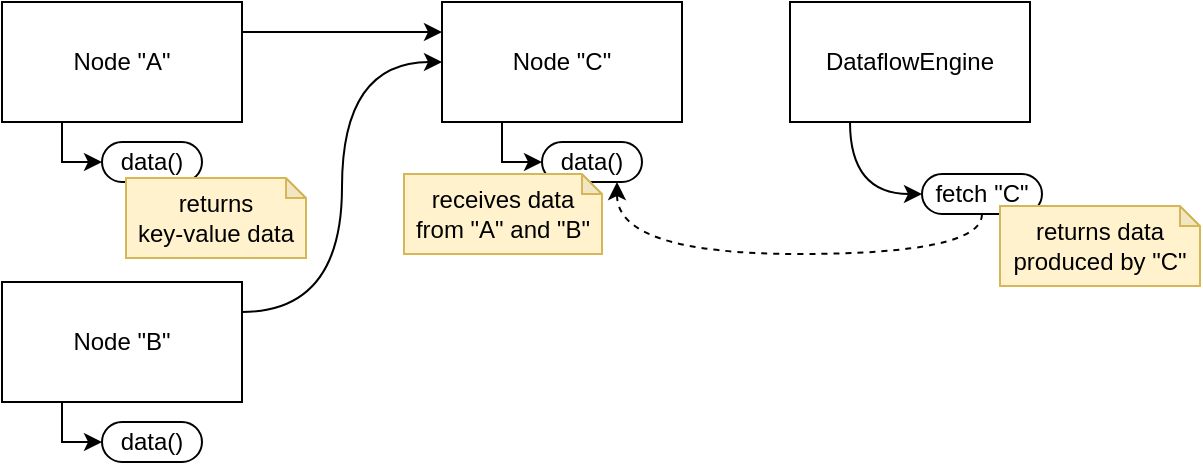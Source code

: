 <mxfile version="22.0.2" type="device">
  <diagram name="page-1" id="nTteX_-L-bd6lsjCAH_5">
    <mxGraphModel dx="863" dy="505" grid="1" gridSize="10" guides="1" tooltips="1" connect="1" arrows="1" fold="1" page="1" pageScale="1" pageWidth="827" pageHeight="1169" math="0" shadow="0">
      <root>
        <mxCell id="0" />
        <mxCell id="1" parent="0" />
        <mxCell id="yS1XHHeHJa0qI2F8gzZG-2" style="edgeStyle=orthogonalEdgeStyle;rounded=0;orthogonalLoop=1;jettySize=auto;html=1;exitX=1;exitY=0.25;exitDx=0;exitDy=0;entryX=0;entryY=0.25;entryDx=0;entryDy=0;curved=1;" edge="1" parent="1" source="0EIq4OgII-BHYrVc7AHv-1" target="z7vC7oLisWLh9jTTofFt-3">
          <mxGeometry relative="1" as="geometry" />
        </mxCell>
        <mxCell id="yS1XHHeHJa0qI2F8gzZG-5" style="edgeStyle=orthogonalEdgeStyle;rounded=0;orthogonalLoop=1;jettySize=auto;html=1;exitX=0.25;exitY=1;exitDx=0;exitDy=0;entryX=0;entryY=0.5;entryDx=0;entryDy=0;" edge="1" parent="1" source="0EIq4OgII-BHYrVc7AHv-1" target="yS1XHHeHJa0qI2F8gzZG-4">
          <mxGeometry relative="1" as="geometry">
            <Array as="points">
              <mxPoint x="50" y="100" />
            </Array>
          </mxGeometry>
        </mxCell>
        <mxCell id="0EIq4OgII-BHYrVc7AHv-1" value="Node &quot;A&quot;" style="rounded=0;whiteSpace=wrap;html=1;" parent="1" vertex="1">
          <mxGeometry x="20" y="20" width="120" height="60" as="geometry" />
        </mxCell>
        <mxCell id="yS1XHHeHJa0qI2F8gzZG-7" style="edgeStyle=orthogonalEdgeStyle;rounded=0;orthogonalLoop=1;jettySize=auto;html=1;exitX=0.25;exitY=1;exitDx=0;exitDy=0;entryX=0;entryY=0.5;entryDx=0;entryDy=0;" edge="1" parent="1" source="z7vC7oLisWLh9jTTofFt-3" target="yS1XHHeHJa0qI2F8gzZG-6">
          <mxGeometry relative="1" as="geometry">
            <Array as="points">
              <mxPoint x="270" y="100" />
            </Array>
          </mxGeometry>
        </mxCell>
        <mxCell id="z7vC7oLisWLh9jTTofFt-3" value="Node &quot;C&quot;" style="rounded=0;whiteSpace=wrap;html=1;" parent="1" vertex="1">
          <mxGeometry x="240" y="20" width="120" height="60" as="geometry" />
        </mxCell>
        <mxCell id="yS1XHHeHJa0qI2F8gzZG-3" style="edgeStyle=orthogonalEdgeStyle;rounded=0;orthogonalLoop=1;jettySize=auto;html=1;exitX=1;exitY=0.25;exitDx=0;exitDy=0;entryX=0;entryY=0.5;entryDx=0;entryDy=0;curved=1;strokeWidth=1;" edge="1" parent="1" source="yS1XHHeHJa0qI2F8gzZG-1" target="z7vC7oLisWLh9jTTofFt-3">
          <mxGeometry relative="1" as="geometry" />
        </mxCell>
        <mxCell id="yS1XHHeHJa0qI2F8gzZG-9" style="edgeStyle=orthogonalEdgeStyle;rounded=0;orthogonalLoop=1;jettySize=auto;html=1;exitX=0.25;exitY=1;exitDx=0;exitDy=0;entryX=0;entryY=0.5;entryDx=0;entryDy=0;" edge="1" parent="1" source="yS1XHHeHJa0qI2F8gzZG-1" target="yS1XHHeHJa0qI2F8gzZG-8">
          <mxGeometry relative="1" as="geometry">
            <Array as="points">
              <mxPoint x="50" y="240" />
            </Array>
          </mxGeometry>
        </mxCell>
        <mxCell id="yS1XHHeHJa0qI2F8gzZG-1" value="Node &quot;B&quot;" style="rounded=0;whiteSpace=wrap;html=1;" vertex="1" parent="1">
          <mxGeometry x="20" y="160" width="120" height="60" as="geometry" />
        </mxCell>
        <mxCell id="yS1XHHeHJa0qI2F8gzZG-4" value="data()" style="rounded=1;whiteSpace=wrap;html=1;arcSize=50;" vertex="1" parent="1">
          <mxGeometry x="70" y="90" width="50" height="20" as="geometry" />
        </mxCell>
        <mxCell id="yS1XHHeHJa0qI2F8gzZG-6" value="data()" style="rounded=1;whiteSpace=wrap;html=1;arcSize=50;" vertex="1" parent="1">
          <mxGeometry x="290" y="90" width="50" height="20" as="geometry" />
        </mxCell>
        <mxCell id="yS1XHHeHJa0qI2F8gzZG-8" value="data()" style="rounded=1;whiteSpace=wrap;html=1;arcSize=50;" vertex="1" parent="1">
          <mxGeometry x="70" y="230" width="50" height="20" as="geometry" />
        </mxCell>
        <mxCell id="yS1XHHeHJa0qI2F8gzZG-10" value="returns&lt;br&gt;key-value data" style="shape=note;whiteSpace=wrap;html=1;backgroundOutline=1;darkOpacity=0.05;size=10;fillColor=#fff2cc;strokeColor=#d6b656;" vertex="1" parent="1">
          <mxGeometry x="82" y="108" width="90" height="40" as="geometry" />
        </mxCell>
        <mxCell id="yS1XHHeHJa0qI2F8gzZG-11" value="receives data from &quot;A&quot; and &quot;B&quot;" style="shape=note;whiteSpace=wrap;html=1;backgroundOutline=1;darkOpacity=0.05;size=10;fillColor=#fff2cc;strokeColor=#d6b656;" vertex="1" parent="1">
          <mxGeometry x="221" y="106" width="99" height="40" as="geometry" />
        </mxCell>
        <mxCell id="yS1XHHeHJa0qI2F8gzZG-15" style="edgeStyle=orthogonalEdgeStyle;rounded=0;orthogonalLoop=1;jettySize=auto;html=1;exitX=0.25;exitY=1;exitDx=0;exitDy=0;entryX=0;entryY=0.5;entryDx=0;entryDy=0;curved=1;" edge="1" parent="1" source="yS1XHHeHJa0qI2F8gzZG-13" target="yS1XHHeHJa0qI2F8gzZG-14">
          <mxGeometry relative="1" as="geometry" />
        </mxCell>
        <mxCell id="yS1XHHeHJa0qI2F8gzZG-13" value="DataflowEngine" style="rounded=0;whiteSpace=wrap;html=1;" vertex="1" parent="1">
          <mxGeometry x="414" y="20" width="120" height="60" as="geometry" />
        </mxCell>
        <mxCell id="yS1XHHeHJa0qI2F8gzZG-16" style="edgeStyle=orthogonalEdgeStyle;rounded=0;orthogonalLoop=1;jettySize=auto;html=1;exitX=0.5;exitY=1;exitDx=0;exitDy=0;entryX=0.75;entryY=1;entryDx=0;entryDy=0;curved=1;dashed=1;" edge="1" parent="1" source="yS1XHHeHJa0qI2F8gzZG-14" target="yS1XHHeHJa0qI2F8gzZG-6">
          <mxGeometry relative="1" as="geometry" />
        </mxCell>
        <mxCell id="yS1XHHeHJa0qI2F8gzZG-14" value="fetch &quot;C&quot;" style="rounded=1;whiteSpace=wrap;html=1;arcSize=50;" vertex="1" parent="1">
          <mxGeometry x="480" y="106" width="60" height="20" as="geometry" />
        </mxCell>
        <mxCell id="yS1XHHeHJa0qI2F8gzZG-17" value="returns data produced by &quot;C&quot;" style="shape=note;whiteSpace=wrap;html=1;backgroundOutline=1;darkOpacity=0.05;size=10;fillColor=#fff2cc;strokeColor=#d6b656;" vertex="1" parent="1">
          <mxGeometry x="519" y="122" width="100" height="40" as="geometry" />
        </mxCell>
      </root>
    </mxGraphModel>
  </diagram>
</mxfile>
